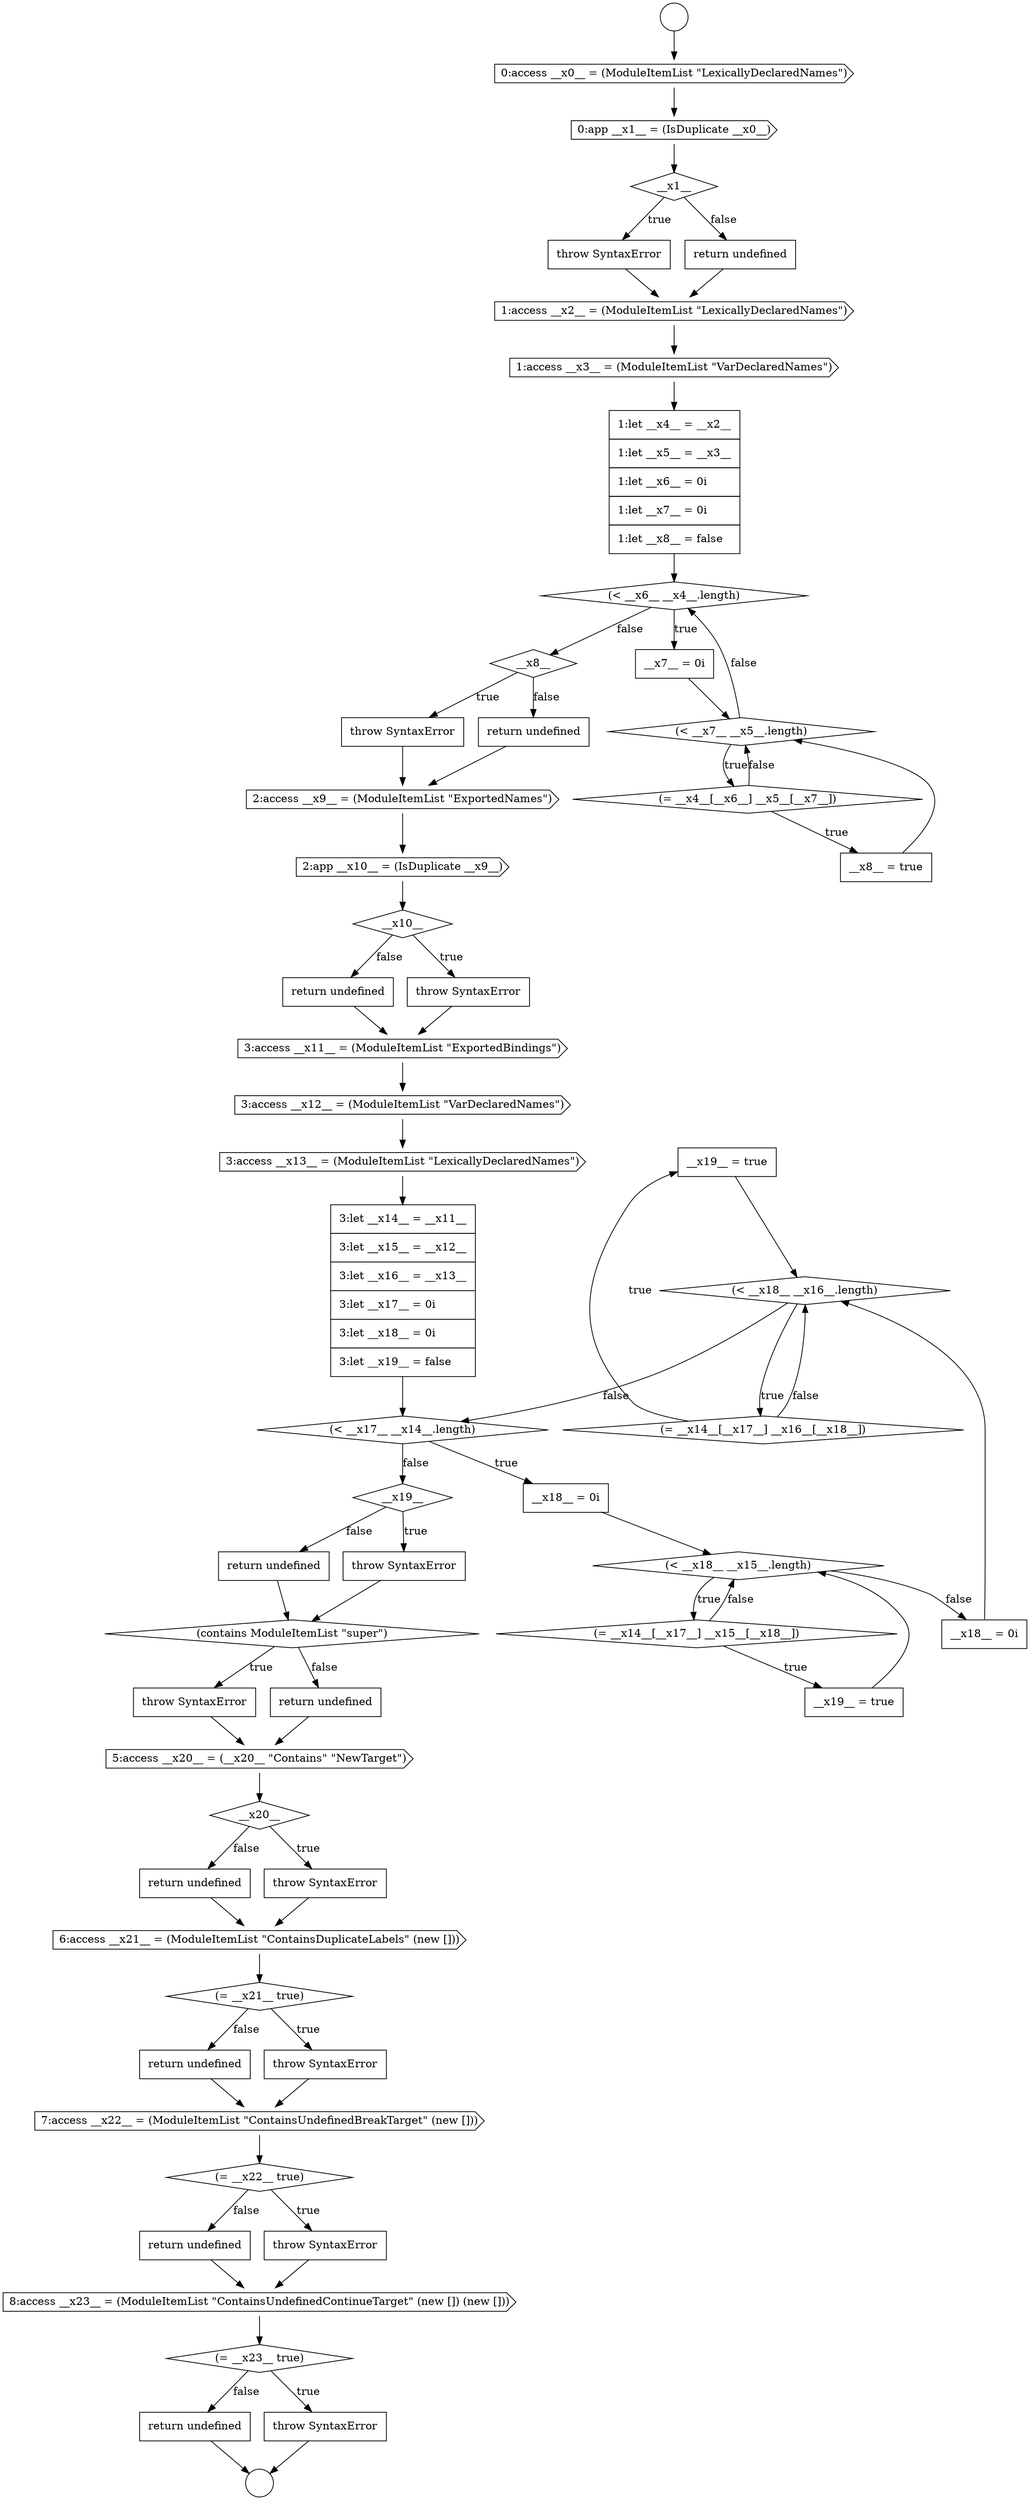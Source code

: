 digraph {
  node21220 [shape=none, margin=0, label=<<font color="black">
    <table border="0" cellborder="1" cellspacing="0" cellpadding="10">
      <tr><td align="left">__x19__ = true</td></tr>
    </table>
  </font>> color="black" fillcolor="white" style=filled]
  node21213 [shape=none, margin=0, label=<<font color="black">
    <table border="0" cellborder="1" cellspacing="0" cellpadding="10">
      <tr><td align="left">__x18__ = 0i</td></tr>
    </table>
  </font>> color="black" fillcolor="white" style=filled]
  node21238 [shape=none, margin=0, label=<<font color="black">
    <table border="0" cellborder="1" cellspacing="0" cellpadding="10">
      <tr><td align="left">return undefined</td></tr>
    </table>
  </font>> color="black" fillcolor="white" style=filled]
  node21234 [shape=none, margin=0, label=<<font color="black">
    <table border="0" cellborder="1" cellspacing="0" cellpadding="10">
      <tr><td align="left">return undefined</td></tr>
    </table>
  </font>> color="black" fillcolor="white" style=filled]
  node21194 [shape=none, margin=0, label=<<font color="black">
    <table border="0" cellborder="1" cellspacing="0" cellpadding="10">
      <tr><td align="left">1:let __x4__ = __x2__</td></tr>
      <tr><td align="left">1:let __x5__ = __x3__</td></tr>
      <tr><td align="left">1:let __x6__ = 0i</td></tr>
      <tr><td align="left">1:let __x7__ = 0i</td></tr>
      <tr><td align="left">1:let __x8__ = false</td></tr>
    </table>
  </font>> color="black" fillcolor="white" style=filled]
  node21211 [shape=none, margin=0, label=<<font color="black">
    <table border="0" cellborder="1" cellspacing="0" cellpadding="10">
      <tr><td align="left">3:let __x14__ = __x11__</td></tr>
      <tr><td align="left">3:let __x15__ = __x12__</td></tr>
      <tr><td align="left">3:let __x16__ = __x13__</td></tr>
      <tr><td align="left">3:let __x17__ = 0i</td></tr>
      <tr><td align="left">3:let __x18__ = 0i</td></tr>
      <tr><td align="left">3:let __x19__ = false</td></tr>
    </table>
  </font>> color="black" fillcolor="white" style=filled]
  node21186 [shape=circle label=" " color="black" fillcolor="white" style=filled]
  node21190 [shape=none, margin=0, label=<<font color="black">
    <table border="0" cellborder="1" cellspacing="0" cellpadding="10">
      <tr><td align="left">throw SyntaxError</td></tr>
    </table>
  </font>> color="black" fillcolor="white" style=filled]
  node21230 [shape=none, margin=0, label=<<font color="black">
    <table border="0" cellborder="1" cellspacing="0" cellpadding="10">
      <tr><td align="left">return undefined</td></tr>
    </table>
  </font>> color="black" fillcolor="white" style=filled]
  node21225 [shape=none, margin=0, label=<<font color="black">
    <table border="0" cellborder="1" cellspacing="0" cellpadding="10">
      <tr><td align="left">throw SyntaxError</td></tr>
    </table>
  </font>> color="black" fillcolor="white" style=filled]
  node21240 [shape=diamond, label=<<font color="black">(= __x23__ true)</font>> color="black" fillcolor="white" style=filled]
  node21236 [shape=diamond, label=<<font color="black">(= __x22__ true)</font>> color="black" fillcolor="white" style=filled]
  node21235 [shape=cds, label=<<font color="black">7:access __x22__ = (ModuleItemList &quot;ContainsUndefinedBreakTarget&quot; (new []))</font>> color="black" fillcolor="white" style=filled]
  node21207 [shape=none, margin=0, label=<<font color="black">
    <table border="0" cellborder="1" cellspacing="0" cellpadding="10">
      <tr><td align="left">return undefined</td></tr>
    </table>
  </font>> color="black" fillcolor="white" style=filled]
  node21196 [shape=none, margin=0, label=<<font color="black">
    <table border="0" cellborder="1" cellspacing="0" cellpadding="10">
      <tr><td align="left">__x7__ = 0i</td></tr>
    </table>
  </font>> color="black" fillcolor="white" style=filled]
  node21192 [shape=cds, label=<<font color="black">1:access __x2__ = (ModuleItemList &quot;LexicallyDeclaredNames&quot;)</font>> color="black" fillcolor="white" style=filled]
  node21229 [shape=none, margin=0, label=<<font color="black">
    <table border="0" cellborder="1" cellspacing="0" cellpadding="10">
      <tr><td align="left">throw SyntaxError</td></tr>
    </table>
  </font>> color="black" fillcolor="white" style=filled]
  node21224 [shape=diamond, label=<<font color="black">(contains ModuleItemList &quot;super&quot;)</font>> color="black" fillcolor="white" style=filled]
  node21203 [shape=cds, label=<<font color="black">2:access __x9__ = (ModuleItemList &quot;ExportedNames&quot;)</font>> color="black" fillcolor="white" style=filled]
  node21239 [shape=cds, label=<<font color="black">8:access __x23__ = (ModuleItemList &quot;ContainsUndefinedContinueTarget&quot; (new []) (new []))</font>> color="black" fillcolor="white" style=filled]
  node21188 [shape=cds, label=<<font color="black">0:app __x1__ = (IsDuplicate __x0__)</font>> color="black" fillcolor="white" style=filled]
  node21210 [shape=cds, label=<<font color="black">3:access __x13__ = (ModuleItemList &quot;LexicallyDeclaredNames&quot;)</font>> color="black" fillcolor="white" style=filled]
  node21242 [shape=none, margin=0, label=<<font color="black">
    <table border="0" cellborder="1" cellspacing="0" cellpadding="10">
      <tr><td align="left">return undefined</td></tr>
    </table>
  </font>> color="black" fillcolor="white" style=filled]
  node21200 [shape=diamond, label=<<font color="black">__x8__</font>> color="black" fillcolor="white" style=filled]
  node21232 [shape=diamond, label=<<font color="black">(= __x21__ true)</font>> color="black" fillcolor="white" style=filled]
  node21202 [shape=none, margin=0, label=<<font color="black">
    <table border="0" cellborder="1" cellspacing="0" cellpadding="10">
      <tr><td align="left">return undefined</td></tr>
    </table>
  </font>> color="black" fillcolor="white" style=filled]
  node21223 [shape=none, margin=0, label=<<font color="black">
    <table border="0" cellborder="1" cellspacing="0" cellpadding="10">
      <tr><td align="left">return undefined</td></tr>
    </table>
  </font>> color="black" fillcolor="white" style=filled]
  node21191 [shape=none, margin=0, label=<<font color="black">
    <table border="0" cellborder="1" cellspacing="0" cellpadding="10">
      <tr><td align="left">return undefined</td></tr>
    </table>
  </font>> color="black" fillcolor="white" style=filled]
  node21206 [shape=none, margin=0, label=<<font color="black">
    <table border="0" cellborder="1" cellspacing="0" cellpadding="10">
      <tr><td align="left">throw SyntaxError</td></tr>
    </table>
  </font>> color="black" fillcolor="white" style=filled]
  node21219 [shape=diamond, label=<<font color="black">(= __x14__[__x17__] __x16__[__x18__])</font>> color="black" fillcolor="white" style=filled]
  node21187 [shape=cds, label=<<font color="black">0:access __x0__ = (ModuleItemList &quot;LexicallyDeclaredNames&quot;)</font>> color="black" fillcolor="white" style=filled]
  node21214 [shape=diamond, label=<<font color="black">(&lt; __x18__ __x15__.length)</font>> color="black" fillcolor="white" style=filled]
  node21197 [shape=diamond, label=<<font color="black">(&lt; __x7__ __x5__.length)</font>> color="black" fillcolor="white" style=filled]
  node21226 [shape=none, margin=0, label=<<font color="black">
    <table border="0" cellborder="1" cellspacing="0" cellpadding="10">
      <tr><td align="left">return undefined</td></tr>
    </table>
  </font>> color="black" fillcolor="white" style=filled]
  node21218 [shape=diamond, label=<<font color="black">(&lt; __x18__ __x16__.length)</font>> color="black" fillcolor="white" style=filled]
  node21201 [shape=none, margin=0, label=<<font color="black">
    <table border="0" cellborder="1" cellspacing="0" cellpadding="10">
      <tr><td align="left">throw SyntaxError</td></tr>
    </table>
  </font>> color="black" fillcolor="white" style=filled]
  node21233 [shape=none, margin=0, label=<<font color="black">
    <table border="0" cellborder="1" cellspacing="0" cellpadding="10">
      <tr><td align="left">throw SyntaxError</td></tr>
    </table>
  </font>> color="black" fillcolor="white" style=filled]
  node21222 [shape=none, margin=0, label=<<font color="black">
    <table border="0" cellborder="1" cellspacing="0" cellpadding="10">
      <tr><td align="left">throw SyntaxError</td></tr>
    </table>
  </font>> color="black" fillcolor="white" style=filled]
  node21205 [shape=diamond, label=<<font color="black">__x10__</font>> color="black" fillcolor="white" style=filled]
  node21215 [shape=diamond, label=<<font color="black">(= __x14__[__x17__] __x15__[__x18__])</font>> color="black" fillcolor="white" style=filled]
  node21227 [shape=cds, label=<<font color="black">5:access __x20__ = (__x20__ &quot;Contains&quot; &quot;NewTarget&quot;)</font>> color="black" fillcolor="white" style=filled]
  node21193 [shape=cds, label=<<font color="black">1:access __x3__ = (ModuleItemList &quot;VarDeclaredNames&quot;)</font>> color="black" fillcolor="white" style=filled]
  node21195 [shape=diamond, label=<<font color="black">(&lt; __x6__ __x4__.length)</font>> color="black" fillcolor="white" style=filled]
  node21198 [shape=diamond, label=<<font color="black">(= __x4__[__x6__] __x5__[__x7__])</font>> color="black" fillcolor="white" style=filled]
  node21237 [shape=none, margin=0, label=<<font color="black">
    <table border="0" cellborder="1" cellspacing="0" cellpadding="10">
      <tr><td align="left">throw SyntaxError</td></tr>
    </table>
  </font>> color="black" fillcolor="white" style=filled]
  node21212 [shape=diamond, label=<<font color="black">(&lt; __x17__ __x14__.length)</font>> color="black" fillcolor="white" style=filled]
  node21185 [shape=circle label=" " color="black" fillcolor="white" style=filled]
  node21208 [shape=cds, label=<<font color="black">3:access __x11__ = (ModuleItemList &quot;ExportedBindings&quot;)</font>> color="black" fillcolor="white" style=filled]
  node21217 [shape=none, margin=0, label=<<font color="black">
    <table border="0" cellborder="1" cellspacing="0" cellpadding="10">
      <tr><td align="left">__x18__ = 0i</td></tr>
    </table>
  </font>> color="black" fillcolor="white" style=filled]
  node21189 [shape=diamond, label=<<font color="black">__x1__</font>> color="black" fillcolor="white" style=filled]
  node21199 [shape=none, margin=0, label=<<font color="black">
    <table border="0" cellborder="1" cellspacing="0" cellpadding="10">
      <tr><td align="left">__x8__ = true</td></tr>
    </table>
  </font>> color="black" fillcolor="white" style=filled]
  node21241 [shape=none, margin=0, label=<<font color="black">
    <table border="0" cellborder="1" cellspacing="0" cellpadding="10">
      <tr><td align="left">throw SyntaxError</td></tr>
    </table>
  </font>> color="black" fillcolor="white" style=filled]
  node21209 [shape=cds, label=<<font color="black">3:access __x12__ = (ModuleItemList &quot;VarDeclaredNames&quot;)</font>> color="black" fillcolor="white" style=filled]
  node21204 [shape=cds, label=<<font color="black">2:app __x10__ = (IsDuplicate __x9__)</font>> color="black" fillcolor="white" style=filled]
  node21221 [shape=diamond, label=<<font color="black">__x19__</font>> color="black" fillcolor="white" style=filled]
  node21228 [shape=diamond, label=<<font color="black">__x20__</font>> color="black" fillcolor="white" style=filled]
  node21231 [shape=cds, label=<<font color="black">6:access __x21__ = (ModuleItemList &quot;ContainsDuplicateLabels&quot; (new []))</font>> color="black" fillcolor="white" style=filled]
  node21216 [shape=none, margin=0, label=<<font color="black">
    <table border="0" cellborder="1" cellspacing="0" cellpadding="10">
      <tr><td align="left">__x19__ = true</td></tr>
    </table>
  </font>> color="black" fillcolor="white" style=filled]
  node21195 -> node21196 [label=<<font color="black">true</font>> color="black"]
  node21195 -> node21200 [label=<<font color="black">false</font>> color="black"]
  node21229 -> node21231 [ color="black"]
  node21233 -> node21235 [ color="black"]
  node21239 -> node21240 [ color="black"]
  node21212 -> node21213 [label=<<font color="black">true</font>> color="black"]
  node21212 -> node21221 [label=<<font color="black">false</font>> color="black"]
  node21196 -> node21197 [ color="black"]
  node21226 -> node21227 [ color="black"]
  node21197 -> node21198 [label=<<font color="black">true</font>> color="black"]
  node21197 -> node21195 [label=<<font color="black">false</font>> color="black"]
  node21203 -> node21204 [ color="black"]
  node21225 -> node21227 [ color="black"]
  node21213 -> node21214 [ color="black"]
  node21194 -> node21195 [ color="black"]
  node21214 -> node21215 [label=<<font color="black">true</font>> color="black"]
  node21214 -> node21217 [label=<<font color="black">false</font>> color="black"]
  node21232 -> node21233 [label=<<font color="black">true</font>> color="black"]
  node21232 -> node21234 [label=<<font color="black">false</font>> color="black"]
  node21200 -> node21201 [label=<<font color="black">true</font>> color="black"]
  node21200 -> node21202 [label=<<font color="black">false</font>> color="black"]
  node21240 -> node21241 [label=<<font color="black">true</font>> color="black"]
  node21240 -> node21242 [label=<<font color="black">false</font>> color="black"]
  node21199 -> node21197 [ color="black"]
  node21211 -> node21212 [ color="black"]
  node21237 -> node21239 [ color="black"]
  node21219 -> node21220 [label=<<font color="black">true</font>> color="black"]
  node21219 -> node21218 [label=<<font color="black">false</font>> color="black"]
  node21204 -> node21205 [ color="black"]
  node21241 -> node21186 [ color="black"]
  node21216 -> node21214 [ color="black"]
  node21198 -> node21199 [label=<<font color="black">true</font>> color="black"]
  node21198 -> node21197 [label=<<font color="black">false</font>> color="black"]
  node21206 -> node21208 [ color="black"]
  node21205 -> node21206 [label=<<font color="black">true</font>> color="black"]
  node21205 -> node21207 [label=<<font color="black">false</font>> color="black"]
  node21191 -> node21192 [ color="black"]
  node21209 -> node21210 [ color="black"]
  node21201 -> node21203 [ color="black"]
  node21185 -> node21187 [ color="black"]
  node21217 -> node21218 [ color="black"]
  node21223 -> node21224 [ color="black"]
  node21242 -> node21186 [ color="black"]
  node21227 -> node21228 [ color="black"]
  node21190 -> node21192 [ color="black"]
  node21231 -> node21232 [ color="black"]
  node21222 -> node21224 [ color="black"]
  node21202 -> node21203 [ color="black"]
  node21193 -> node21194 [ color="black"]
  node21189 -> node21190 [label=<<font color="black">true</font>> color="black"]
  node21189 -> node21191 [label=<<font color="black">false</font>> color="black"]
  node21238 -> node21239 [ color="black"]
  node21224 -> node21225 [label=<<font color="black">true</font>> color="black"]
  node21224 -> node21226 [label=<<font color="black">false</font>> color="black"]
  node21218 -> node21219 [label=<<font color="black">true</font>> color="black"]
  node21218 -> node21212 [label=<<font color="black">false</font>> color="black"]
  node21187 -> node21188 [ color="black"]
  node21234 -> node21235 [ color="black"]
  node21236 -> node21237 [label=<<font color="black">true</font>> color="black"]
  node21236 -> node21238 [label=<<font color="black">false</font>> color="black"]
  node21228 -> node21229 [label=<<font color="black">true</font>> color="black"]
  node21228 -> node21230 [label=<<font color="black">false</font>> color="black"]
  node21220 -> node21218 [ color="black"]
  node21208 -> node21209 [ color="black"]
  node21221 -> node21222 [label=<<font color="black">true</font>> color="black"]
  node21221 -> node21223 [label=<<font color="black">false</font>> color="black"]
  node21215 -> node21216 [label=<<font color="black">true</font>> color="black"]
  node21215 -> node21214 [label=<<font color="black">false</font>> color="black"]
  node21235 -> node21236 [ color="black"]
  node21188 -> node21189 [ color="black"]
  node21192 -> node21193 [ color="black"]
  node21207 -> node21208 [ color="black"]
  node21230 -> node21231 [ color="black"]
  node21210 -> node21211 [ color="black"]
}

